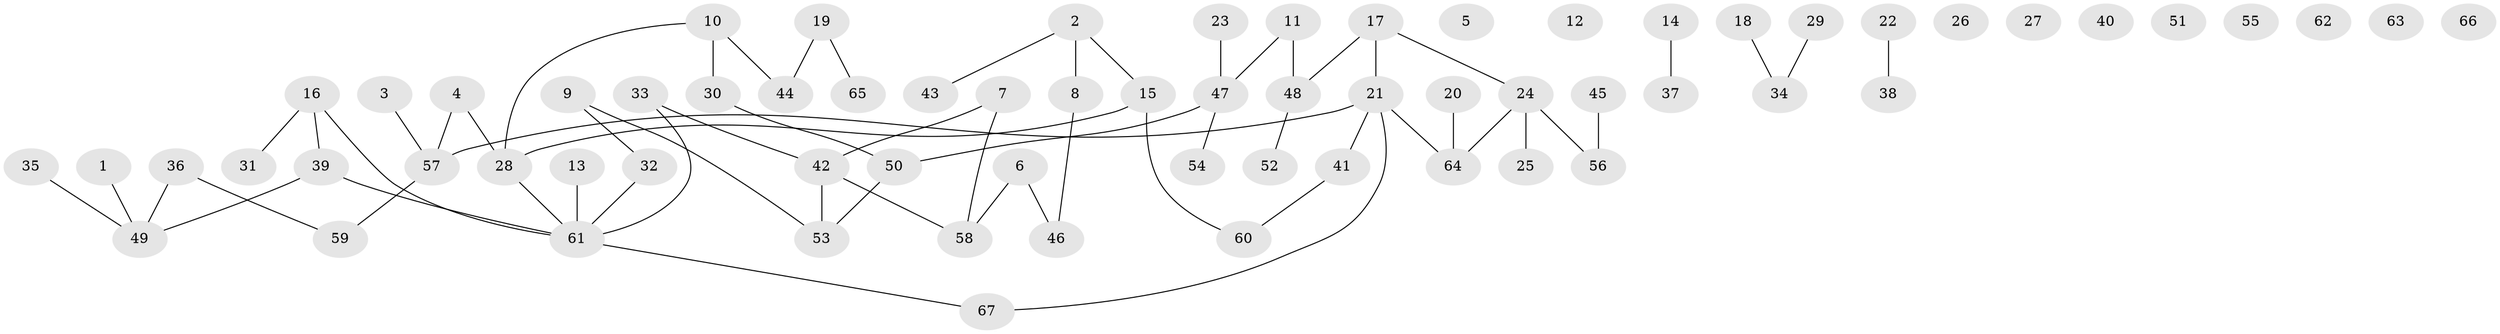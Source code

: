 // Generated by graph-tools (version 1.1) at 2025/49/03/09/25 03:49:04]
// undirected, 67 vertices, 63 edges
graph export_dot {
graph [start="1"]
  node [color=gray90,style=filled];
  1;
  2;
  3;
  4;
  5;
  6;
  7;
  8;
  9;
  10;
  11;
  12;
  13;
  14;
  15;
  16;
  17;
  18;
  19;
  20;
  21;
  22;
  23;
  24;
  25;
  26;
  27;
  28;
  29;
  30;
  31;
  32;
  33;
  34;
  35;
  36;
  37;
  38;
  39;
  40;
  41;
  42;
  43;
  44;
  45;
  46;
  47;
  48;
  49;
  50;
  51;
  52;
  53;
  54;
  55;
  56;
  57;
  58;
  59;
  60;
  61;
  62;
  63;
  64;
  65;
  66;
  67;
  1 -- 49;
  2 -- 8;
  2 -- 15;
  2 -- 43;
  3 -- 57;
  4 -- 28;
  4 -- 57;
  6 -- 46;
  6 -- 58;
  7 -- 42;
  7 -- 58;
  8 -- 46;
  9 -- 32;
  9 -- 53;
  10 -- 28;
  10 -- 30;
  10 -- 44;
  11 -- 47;
  11 -- 48;
  13 -- 61;
  14 -- 37;
  15 -- 28;
  15 -- 60;
  16 -- 31;
  16 -- 39;
  16 -- 61;
  17 -- 21;
  17 -- 24;
  17 -- 48;
  18 -- 34;
  19 -- 44;
  19 -- 65;
  20 -- 64;
  21 -- 41;
  21 -- 57;
  21 -- 64;
  21 -- 67;
  22 -- 38;
  23 -- 47;
  24 -- 25;
  24 -- 56;
  24 -- 64;
  28 -- 61;
  29 -- 34;
  30 -- 50;
  32 -- 61;
  33 -- 42;
  33 -- 61;
  35 -- 49;
  36 -- 49;
  36 -- 59;
  39 -- 49;
  39 -- 61;
  41 -- 60;
  42 -- 53;
  42 -- 58;
  45 -- 56;
  47 -- 50;
  47 -- 54;
  48 -- 52;
  50 -- 53;
  57 -- 59;
  61 -- 67;
}
